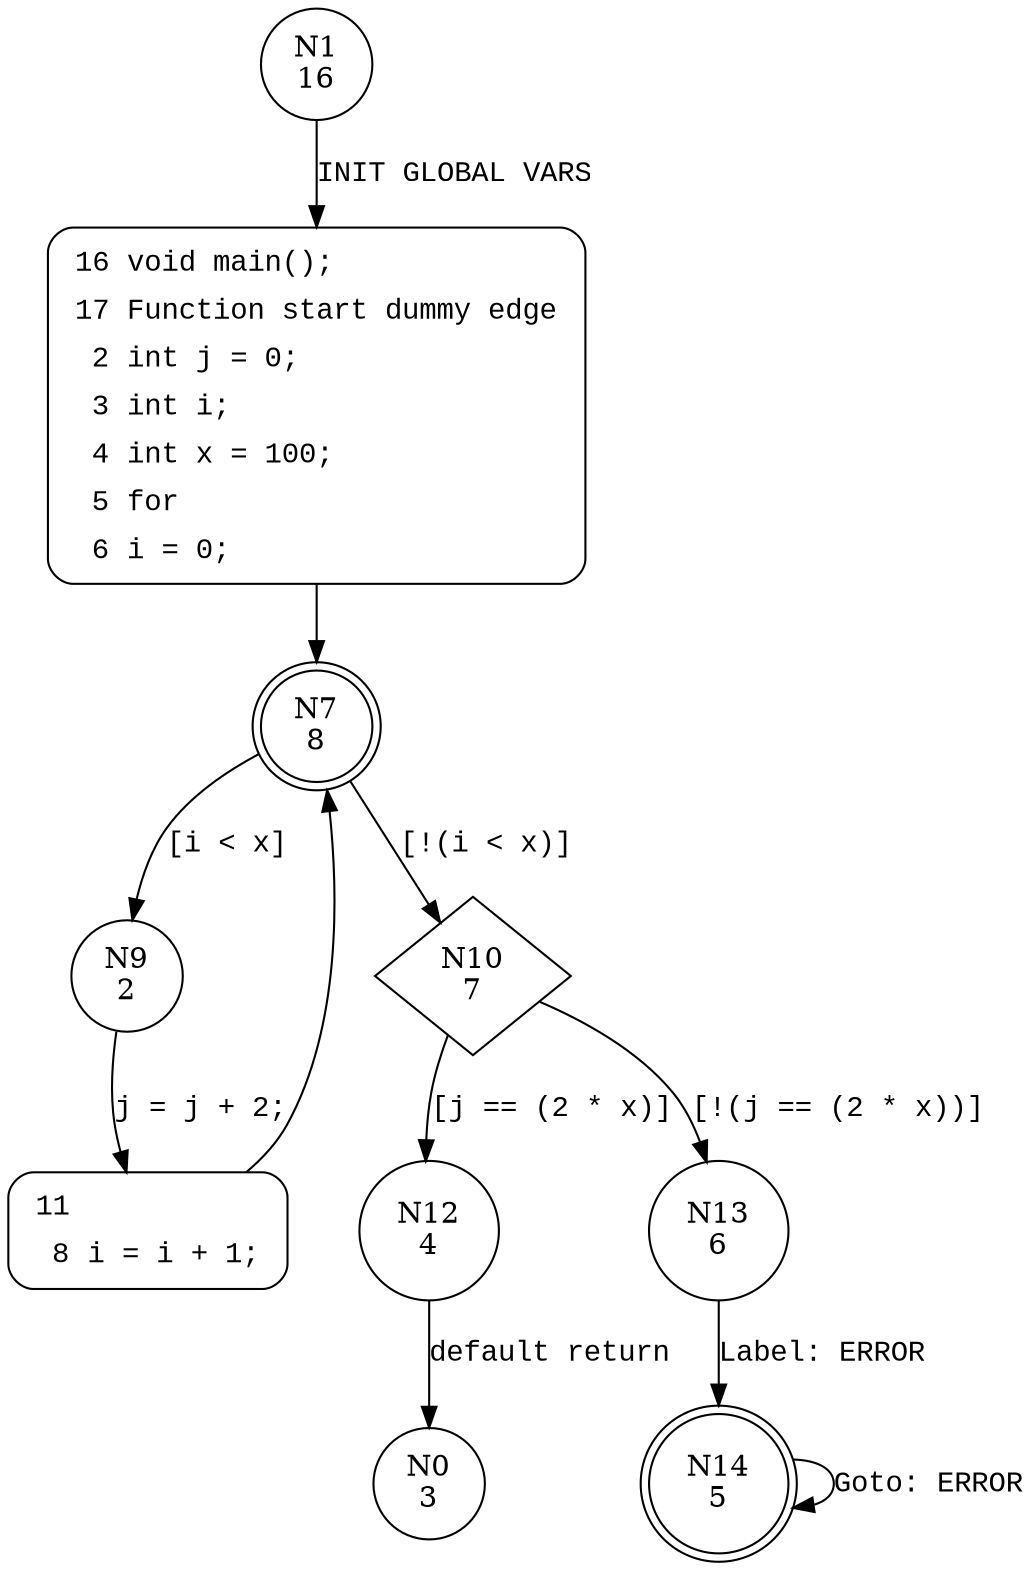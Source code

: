 digraph main {
1 [shape="circle" label="N1\n16"]
16 [shape="circle" label="N16\n15"]
7 [shape="doublecircle" label="N7\n8"]
9 [shape="circle" label="N9\n2"]
10 [shape="diamond" label="N10\n7"]
12 [shape="circle" label="N12\n4"]
13 [shape="circle" label="N13\n6"]
14 [shape="doublecircle" label="N14\n5"]
11 [shape="circle" label="N11\n1"]
0 [shape="circle" label="N0\n3"]
16 [style="filled,bold" penwidth="1" fillcolor="white" fontname="Courier New" shape="Mrecord" label=<<table border="0" cellborder="0" cellpadding="3" bgcolor="white"><tr><td align="right">16</td><td align="left">void main();</td></tr><tr><td align="right">17</td><td align="left">Function start dummy edge</td></tr><tr><td align="right">2</td><td align="left">int j = 0;</td></tr><tr><td align="right">3</td><td align="left">int i;</td></tr><tr><td align="right">4</td><td align="left">int x = 100;</td></tr><tr><td align="right">5</td><td align="left">for</td></tr><tr><td align="right">6</td><td align="left">i = 0;</td></tr></table>>]
16 -> 7[label=""]
11 [style="filled,bold" penwidth="1" fillcolor="white" fontname="Courier New" shape="Mrecord" label=<<table border="0" cellborder="0" cellpadding="3" bgcolor="white"><tr><td align="right">11</td><td align="left"></td></tr><tr><td align="right">8</td><td align="left">i = i + 1;</td></tr></table>>]
11 -> 7[label=""]
1 -> 16 [label="INIT GLOBAL VARS" fontname="Courier New"]
7 -> 9 [label="[i < x]" fontname="Courier New"]
7 -> 10 [label="[!(i < x)]" fontname="Courier New"]
10 -> 12 [label="[j == (2 * x)]" fontname="Courier New"]
10 -> 13 [label="[!(j == (2 * x))]" fontname="Courier New"]
14 -> 14 [label="Goto: ERROR" fontname="Courier New"]
9 -> 11 [label="j = j + 2;" fontname="Courier New"]
13 -> 14 [label="Label: ERROR" fontname="Courier New"]
12 -> 0 [label="default return" fontname="Courier New"]
}